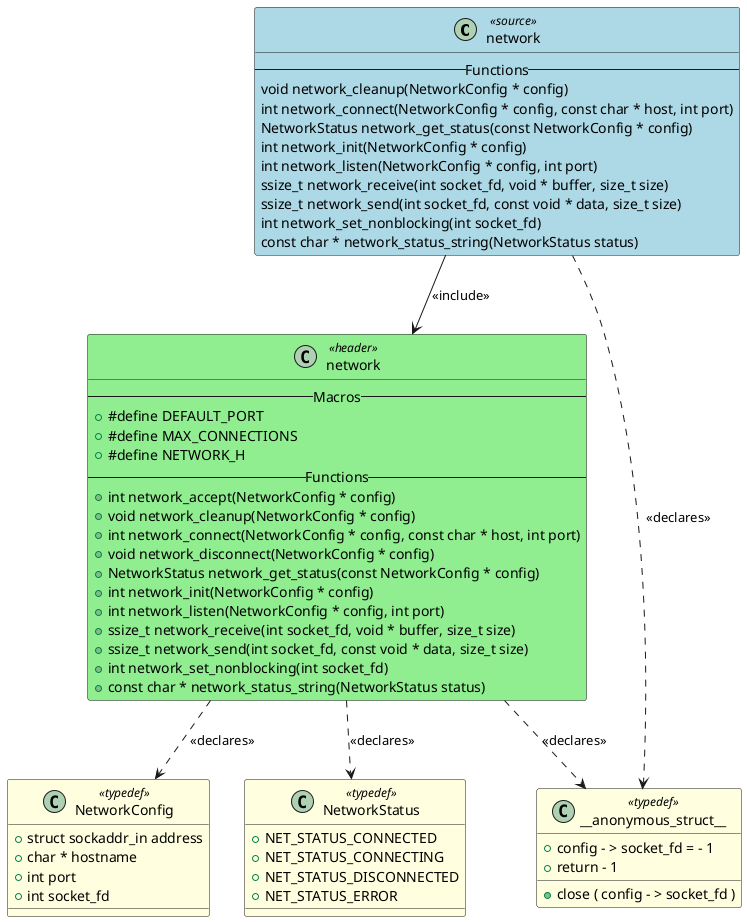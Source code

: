 @startuml network

class "network" as NETWORK <<source>> #LightBlue
{
    -- Functions --
    void network_cleanup(NetworkConfig * config)
    int network_connect(NetworkConfig * config, const char * host, int port)
    NetworkStatus network_get_status(const NetworkConfig * config)
    int network_init(NetworkConfig * config)
    int network_listen(NetworkConfig * config, int port)
    ssize_t network_receive(int socket_fd, void * buffer, size_t size)
    ssize_t network_send(int socket_fd, const void * data, size_t size)
    int network_set_nonblocking(int socket_fd)
    const char * network_status_string(NetworkStatus status)
}

class "network" as HEADER_NETWORK <<header>> #LightGreen
{
    -- Macros --
    + #define DEFAULT_PORT
    + #define MAX_CONNECTIONS
    + #define NETWORK_H
    -- Functions --
    + int network_accept(NetworkConfig * config)
    + void network_cleanup(NetworkConfig * config)
    + int network_connect(NetworkConfig * config, const char * host, int port)
    + void network_disconnect(NetworkConfig * config)
    + NetworkStatus network_get_status(const NetworkConfig * config)
    + int network_init(NetworkConfig * config)
    + int network_listen(NetworkConfig * config, int port)
    + ssize_t network_receive(int socket_fd, void * buffer, size_t size)
    + ssize_t network_send(int socket_fd, const void * data, size_t size)
    + int network_set_nonblocking(int socket_fd)
    + const char * network_status_string(NetworkStatus status)
}

class "__anonymous_struct__" as TYPEDEF___ANONYMOUS_STRUCT__ <<typedef>> #LightYellow
{
    + close ( config - > socket_fd )
    + config - > socket_fd = - 1
    + return - 1
}

class "NetworkConfig" as TYPEDEF_NETWORKCONFIG <<typedef>> #LightYellow
{
    + struct sockaddr_in address
    + char * hostname
    + int port
    + int socket_fd
}

class "__anonymous_struct__" as TYPEDEF___ANONYMOUS_STRUCT__ <<typedef>> #LightYellow
{
}

class "NetworkStatus" as TYPEDEF_NETWORKSTATUS <<typedef>> #LightYellow
{
    + NET_STATUS_CONNECTED
    + NET_STATUS_CONNECTING
    + NET_STATUS_DISCONNECTED
    + NET_STATUS_ERROR
}


' Include relationships
NETWORK --> HEADER_NETWORK : <<include>>

' Declaration relationships
NETWORK ..> TYPEDEF___ANONYMOUS_STRUCT__ : <<declares>>
HEADER_NETWORK ..> TYPEDEF_NETWORKCONFIG : <<declares>>
HEADER_NETWORK ..> TYPEDEF___ANONYMOUS_STRUCT__ : <<declares>>
HEADER_NETWORK ..> TYPEDEF_NETWORKSTATUS : <<declares>>

' Uses relationships

@enduml